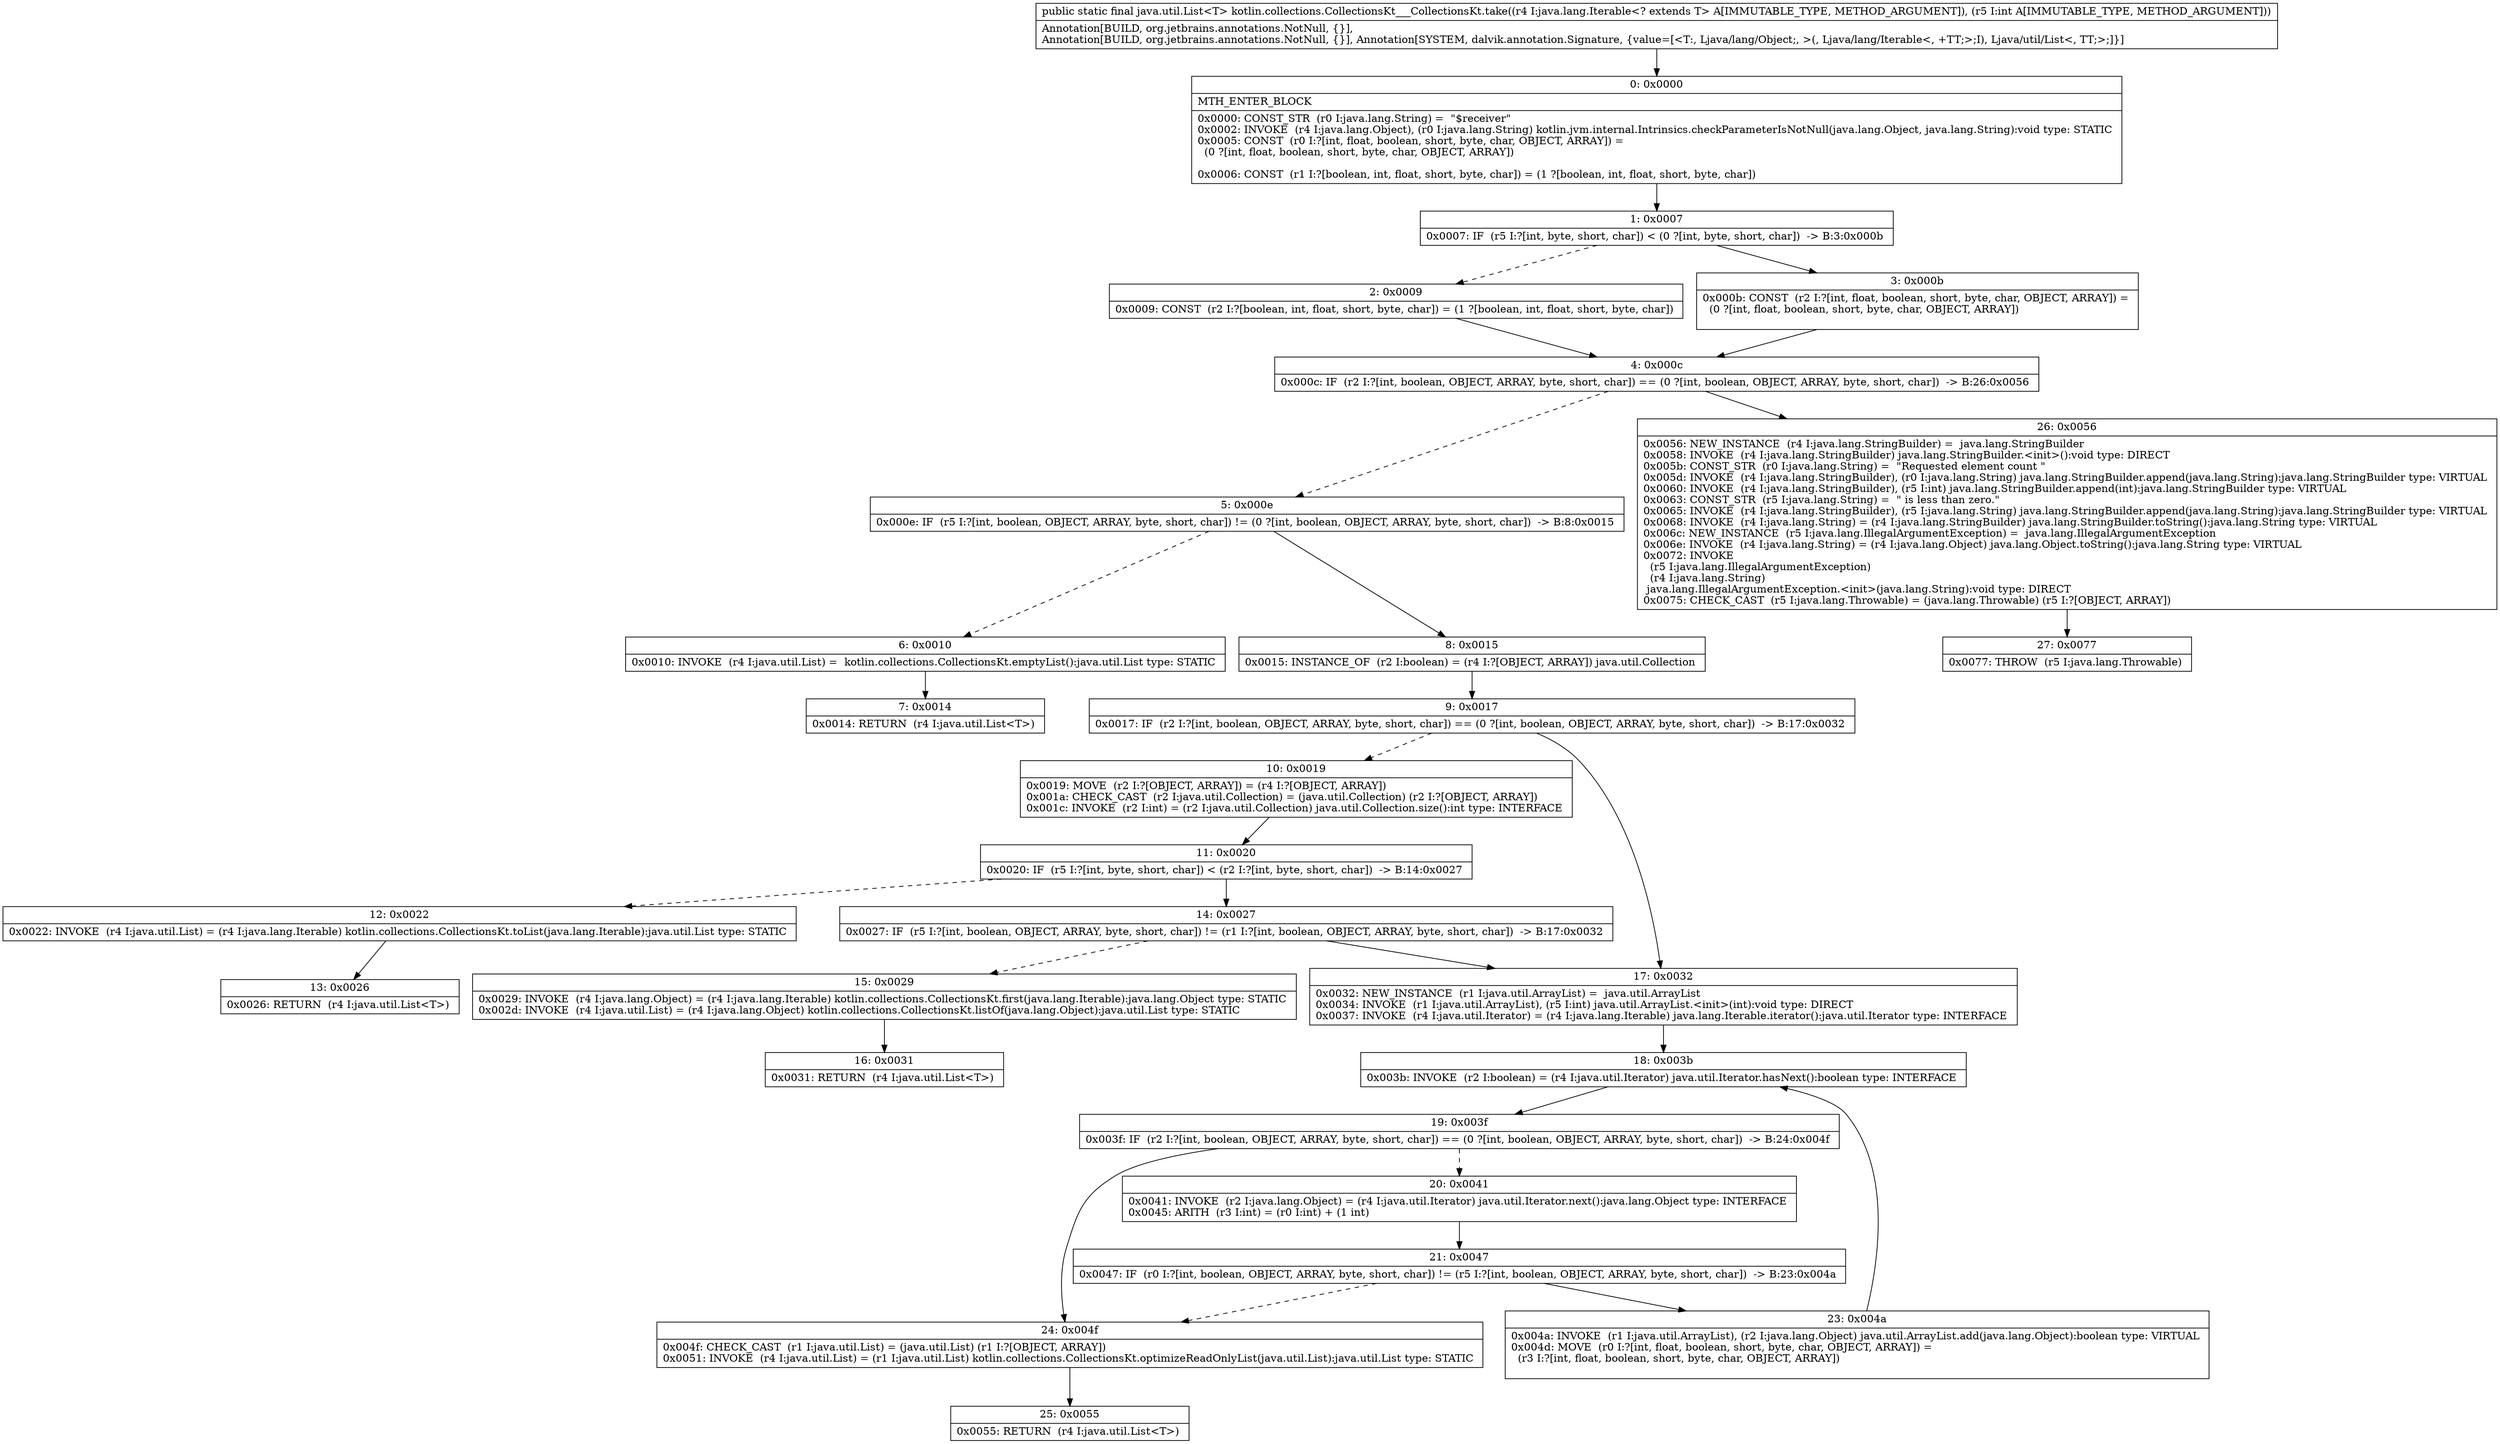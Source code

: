 digraph "CFG forkotlin.collections.CollectionsKt___CollectionsKt.take(Ljava\/lang\/Iterable;I)Ljava\/util\/List;" {
Node_0 [shape=record,label="{0\:\ 0x0000|MTH_ENTER_BLOCK\l|0x0000: CONST_STR  (r0 I:java.lang.String) =  \"$receiver\" \l0x0002: INVOKE  (r4 I:java.lang.Object), (r0 I:java.lang.String) kotlin.jvm.internal.Intrinsics.checkParameterIsNotNull(java.lang.Object, java.lang.String):void type: STATIC \l0x0005: CONST  (r0 I:?[int, float, boolean, short, byte, char, OBJECT, ARRAY]) = \l  (0 ?[int, float, boolean, short, byte, char, OBJECT, ARRAY])\l \l0x0006: CONST  (r1 I:?[boolean, int, float, short, byte, char]) = (1 ?[boolean, int, float, short, byte, char]) \l}"];
Node_1 [shape=record,label="{1\:\ 0x0007|0x0007: IF  (r5 I:?[int, byte, short, char]) \< (0 ?[int, byte, short, char])  \-\> B:3:0x000b \l}"];
Node_2 [shape=record,label="{2\:\ 0x0009|0x0009: CONST  (r2 I:?[boolean, int, float, short, byte, char]) = (1 ?[boolean, int, float, short, byte, char]) \l}"];
Node_3 [shape=record,label="{3\:\ 0x000b|0x000b: CONST  (r2 I:?[int, float, boolean, short, byte, char, OBJECT, ARRAY]) = \l  (0 ?[int, float, boolean, short, byte, char, OBJECT, ARRAY])\l \l}"];
Node_4 [shape=record,label="{4\:\ 0x000c|0x000c: IF  (r2 I:?[int, boolean, OBJECT, ARRAY, byte, short, char]) == (0 ?[int, boolean, OBJECT, ARRAY, byte, short, char])  \-\> B:26:0x0056 \l}"];
Node_5 [shape=record,label="{5\:\ 0x000e|0x000e: IF  (r5 I:?[int, boolean, OBJECT, ARRAY, byte, short, char]) != (0 ?[int, boolean, OBJECT, ARRAY, byte, short, char])  \-\> B:8:0x0015 \l}"];
Node_6 [shape=record,label="{6\:\ 0x0010|0x0010: INVOKE  (r4 I:java.util.List) =  kotlin.collections.CollectionsKt.emptyList():java.util.List type: STATIC \l}"];
Node_7 [shape=record,label="{7\:\ 0x0014|0x0014: RETURN  (r4 I:java.util.List\<T\>) \l}"];
Node_8 [shape=record,label="{8\:\ 0x0015|0x0015: INSTANCE_OF  (r2 I:boolean) = (r4 I:?[OBJECT, ARRAY]) java.util.Collection \l}"];
Node_9 [shape=record,label="{9\:\ 0x0017|0x0017: IF  (r2 I:?[int, boolean, OBJECT, ARRAY, byte, short, char]) == (0 ?[int, boolean, OBJECT, ARRAY, byte, short, char])  \-\> B:17:0x0032 \l}"];
Node_10 [shape=record,label="{10\:\ 0x0019|0x0019: MOVE  (r2 I:?[OBJECT, ARRAY]) = (r4 I:?[OBJECT, ARRAY]) \l0x001a: CHECK_CAST  (r2 I:java.util.Collection) = (java.util.Collection) (r2 I:?[OBJECT, ARRAY]) \l0x001c: INVOKE  (r2 I:int) = (r2 I:java.util.Collection) java.util.Collection.size():int type: INTERFACE \l}"];
Node_11 [shape=record,label="{11\:\ 0x0020|0x0020: IF  (r5 I:?[int, byte, short, char]) \< (r2 I:?[int, byte, short, char])  \-\> B:14:0x0027 \l}"];
Node_12 [shape=record,label="{12\:\ 0x0022|0x0022: INVOKE  (r4 I:java.util.List) = (r4 I:java.lang.Iterable) kotlin.collections.CollectionsKt.toList(java.lang.Iterable):java.util.List type: STATIC \l}"];
Node_13 [shape=record,label="{13\:\ 0x0026|0x0026: RETURN  (r4 I:java.util.List\<T\>) \l}"];
Node_14 [shape=record,label="{14\:\ 0x0027|0x0027: IF  (r5 I:?[int, boolean, OBJECT, ARRAY, byte, short, char]) != (r1 I:?[int, boolean, OBJECT, ARRAY, byte, short, char])  \-\> B:17:0x0032 \l}"];
Node_15 [shape=record,label="{15\:\ 0x0029|0x0029: INVOKE  (r4 I:java.lang.Object) = (r4 I:java.lang.Iterable) kotlin.collections.CollectionsKt.first(java.lang.Iterable):java.lang.Object type: STATIC \l0x002d: INVOKE  (r4 I:java.util.List) = (r4 I:java.lang.Object) kotlin.collections.CollectionsKt.listOf(java.lang.Object):java.util.List type: STATIC \l}"];
Node_16 [shape=record,label="{16\:\ 0x0031|0x0031: RETURN  (r4 I:java.util.List\<T\>) \l}"];
Node_17 [shape=record,label="{17\:\ 0x0032|0x0032: NEW_INSTANCE  (r1 I:java.util.ArrayList) =  java.util.ArrayList \l0x0034: INVOKE  (r1 I:java.util.ArrayList), (r5 I:int) java.util.ArrayList.\<init\>(int):void type: DIRECT \l0x0037: INVOKE  (r4 I:java.util.Iterator) = (r4 I:java.lang.Iterable) java.lang.Iterable.iterator():java.util.Iterator type: INTERFACE \l}"];
Node_18 [shape=record,label="{18\:\ 0x003b|0x003b: INVOKE  (r2 I:boolean) = (r4 I:java.util.Iterator) java.util.Iterator.hasNext():boolean type: INTERFACE \l}"];
Node_19 [shape=record,label="{19\:\ 0x003f|0x003f: IF  (r2 I:?[int, boolean, OBJECT, ARRAY, byte, short, char]) == (0 ?[int, boolean, OBJECT, ARRAY, byte, short, char])  \-\> B:24:0x004f \l}"];
Node_20 [shape=record,label="{20\:\ 0x0041|0x0041: INVOKE  (r2 I:java.lang.Object) = (r4 I:java.util.Iterator) java.util.Iterator.next():java.lang.Object type: INTERFACE \l0x0045: ARITH  (r3 I:int) = (r0 I:int) + (1 int) \l}"];
Node_21 [shape=record,label="{21\:\ 0x0047|0x0047: IF  (r0 I:?[int, boolean, OBJECT, ARRAY, byte, short, char]) != (r5 I:?[int, boolean, OBJECT, ARRAY, byte, short, char])  \-\> B:23:0x004a \l}"];
Node_23 [shape=record,label="{23\:\ 0x004a|0x004a: INVOKE  (r1 I:java.util.ArrayList), (r2 I:java.lang.Object) java.util.ArrayList.add(java.lang.Object):boolean type: VIRTUAL \l0x004d: MOVE  (r0 I:?[int, float, boolean, short, byte, char, OBJECT, ARRAY]) = \l  (r3 I:?[int, float, boolean, short, byte, char, OBJECT, ARRAY])\l \l}"];
Node_24 [shape=record,label="{24\:\ 0x004f|0x004f: CHECK_CAST  (r1 I:java.util.List) = (java.util.List) (r1 I:?[OBJECT, ARRAY]) \l0x0051: INVOKE  (r4 I:java.util.List) = (r1 I:java.util.List) kotlin.collections.CollectionsKt.optimizeReadOnlyList(java.util.List):java.util.List type: STATIC \l}"];
Node_25 [shape=record,label="{25\:\ 0x0055|0x0055: RETURN  (r4 I:java.util.List\<T\>) \l}"];
Node_26 [shape=record,label="{26\:\ 0x0056|0x0056: NEW_INSTANCE  (r4 I:java.lang.StringBuilder) =  java.lang.StringBuilder \l0x0058: INVOKE  (r4 I:java.lang.StringBuilder) java.lang.StringBuilder.\<init\>():void type: DIRECT \l0x005b: CONST_STR  (r0 I:java.lang.String) =  \"Requested element count \" \l0x005d: INVOKE  (r4 I:java.lang.StringBuilder), (r0 I:java.lang.String) java.lang.StringBuilder.append(java.lang.String):java.lang.StringBuilder type: VIRTUAL \l0x0060: INVOKE  (r4 I:java.lang.StringBuilder), (r5 I:int) java.lang.StringBuilder.append(int):java.lang.StringBuilder type: VIRTUAL \l0x0063: CONST_STR  (r5 I:java.lang.String) =  \" is less than zero.\" \l0x0065: INVOKE  (r4 I:java.lang.StringBuilder), (r5 I:java.lang.String) java.lang.StringBuilder.append(java.lang.String):java.lang.StringBuilder type: VIRTUAL \l0x0068: INVOKE  (r4 I:java.lang.String) = (r4 I:java.lang.StringBuilder) java.lang.StringBuilder.toString():java.lang.String type: VIRTUAL \l0x006c: NEW_INSTANCE  (r5 I:java.lang.IllegalArgumentException) =  java.lang.IllegalArgumentException \l0x006e: INVOKE  (r4 I:java.lang.String) = (r4 I:java.lang.Object) java.lang.Object.toString():java.lang.String type: VIRTUAL \l0x0072: INVOKE  \l  (r5 I:java.lang.IllegalArgumentException)\l  (r4 I:java.lang.String)\l java.lang.IllegalArgumentException.\<init\>(java.lang.String):void type: DIRECT \l0x0075: CHECK_CAST  (r5 I:java.lang.Throwable) = (java.lang.Throwable) (r5 I:?[OBJECT, ARRAY]) \l}"];
Node_27 [shape=record,label="{27\:\ 0x0077|0x0077: THROW  (r5 I:java.lang.Throwable) \l}"];
MethodNode[shape=record,label="{public static final java.util.List\<T\> kotlin.collections.CollectionsKt___CollectionsKt.take((r4 I:java.lang.Iterable\<? extends T\> A[IMMUTABLE_TYPE, METHOD_ARGUMENT]), (r5 I:int A[IMMUTABLE_TYPE, METHOD_ARGUMENT]))  | Annotation[BUILD, org.jetbrains.annotations.NotNull, \{\}], \lAnnotation[BUILD, org.jetbrains.annotations.NotNull, \{\}], Annotation[SYSTEM, dalvik.annotation.Signature, \{value=[\<T:, Ljava\/lang\/Object;, \>(, Ljava\/lang\/Iterable\<, +TT;\>;I), Ljava\/util\/List\<, TT;\>;]\}]\l}"];
MethodNode -> Node_0;
Node_0 -> Node_1;
Node_1 -> Node_2[style=dashed];
Node_1 -> Node_3;
Node_2 -> Node_4;
Node_3 -> Node_4;
Node_4 -> Node_5[style=dashed];
Node_4 -> Node_26;
Node_5 -> Node_6[style=dashed];
Node_5 -> Node_8;
Node_6 -> Node_7;
Node_8 -> Node_9;
Node_9 -> Node_10[style=dashed];
Node_9 -> Node_17;
Node_10 -> Node_11;
Node_11 -> Node_12[style=dashed];
Node_11 -> Node_14;
Node_12 -> Node_13;
Node_14 -> Node_15[style=dashed];
Node_14 -> Node_17;
Node_15 -> Node_16;
Node_17 -> Node_18;
Node_18 -> Node_19;
Node_19 -> Node_20[style=dashed];
Node_19 -> Node_24;
Node_20 -> Node_21;
Node_21 -> Node_23;
Node_21 -> Node_24[style=dashed];
Node_23 -> Node_18;
Node_24 -> Node_25;
Node_26 -> Node_27;
}

